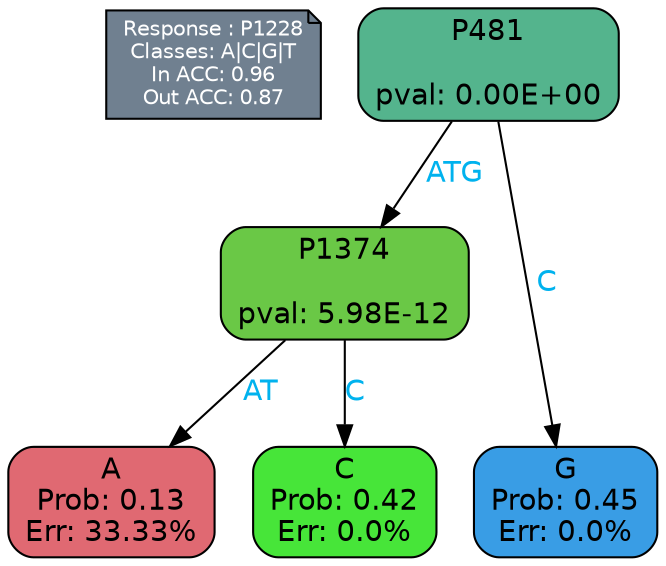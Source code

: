 digraph Tree {
node [shape=box, style="filled, rounded", color="black", fontname=helvetica] ;
graph [ranksep=equally, splines=polylines, bgcolor=transparent, dpi=600] ;
edge [fontname=helvetica] ;
LEGEND [label="Response : P1228
Classes: A|C|G|T
In ACC: 0.96
Out ACC: 0.87
",shape=note,align=left,style=filled,fillcolor="slategray",fontcolor="white",fontsize=10];1 [label="P481

pval: 0.00E+00", fillcolor="#54b48d"] ;
2 [label="P1374

pval: 5.98E-12", fillcolor="#6ac846"] ;
3 [label="A
Prob: 0.13
Err: 33.33%", fillcolor="#e06972"] ;
4 [label="C
Prob: 0.42
Err: 0.0%", fillcolor="#47e539"] ;
5 [label="G
Prob: 0.45
Err: 0.0%", fillcolor="#399de5"] ;
1 -> 2 [label="ATG",fontcolor=deepskyblue2] ;
1 -> 5 [label="C",fontcolor=deepskyblue2] ;
2 -> 3 [label="AT",fontcolor=deepskyblue2] ;
2 -> 4 [label="C",fontcolor=deepskyblue2] ;
{rank = same; 3;4;5;}{rank = same; LEGEND;1;}}